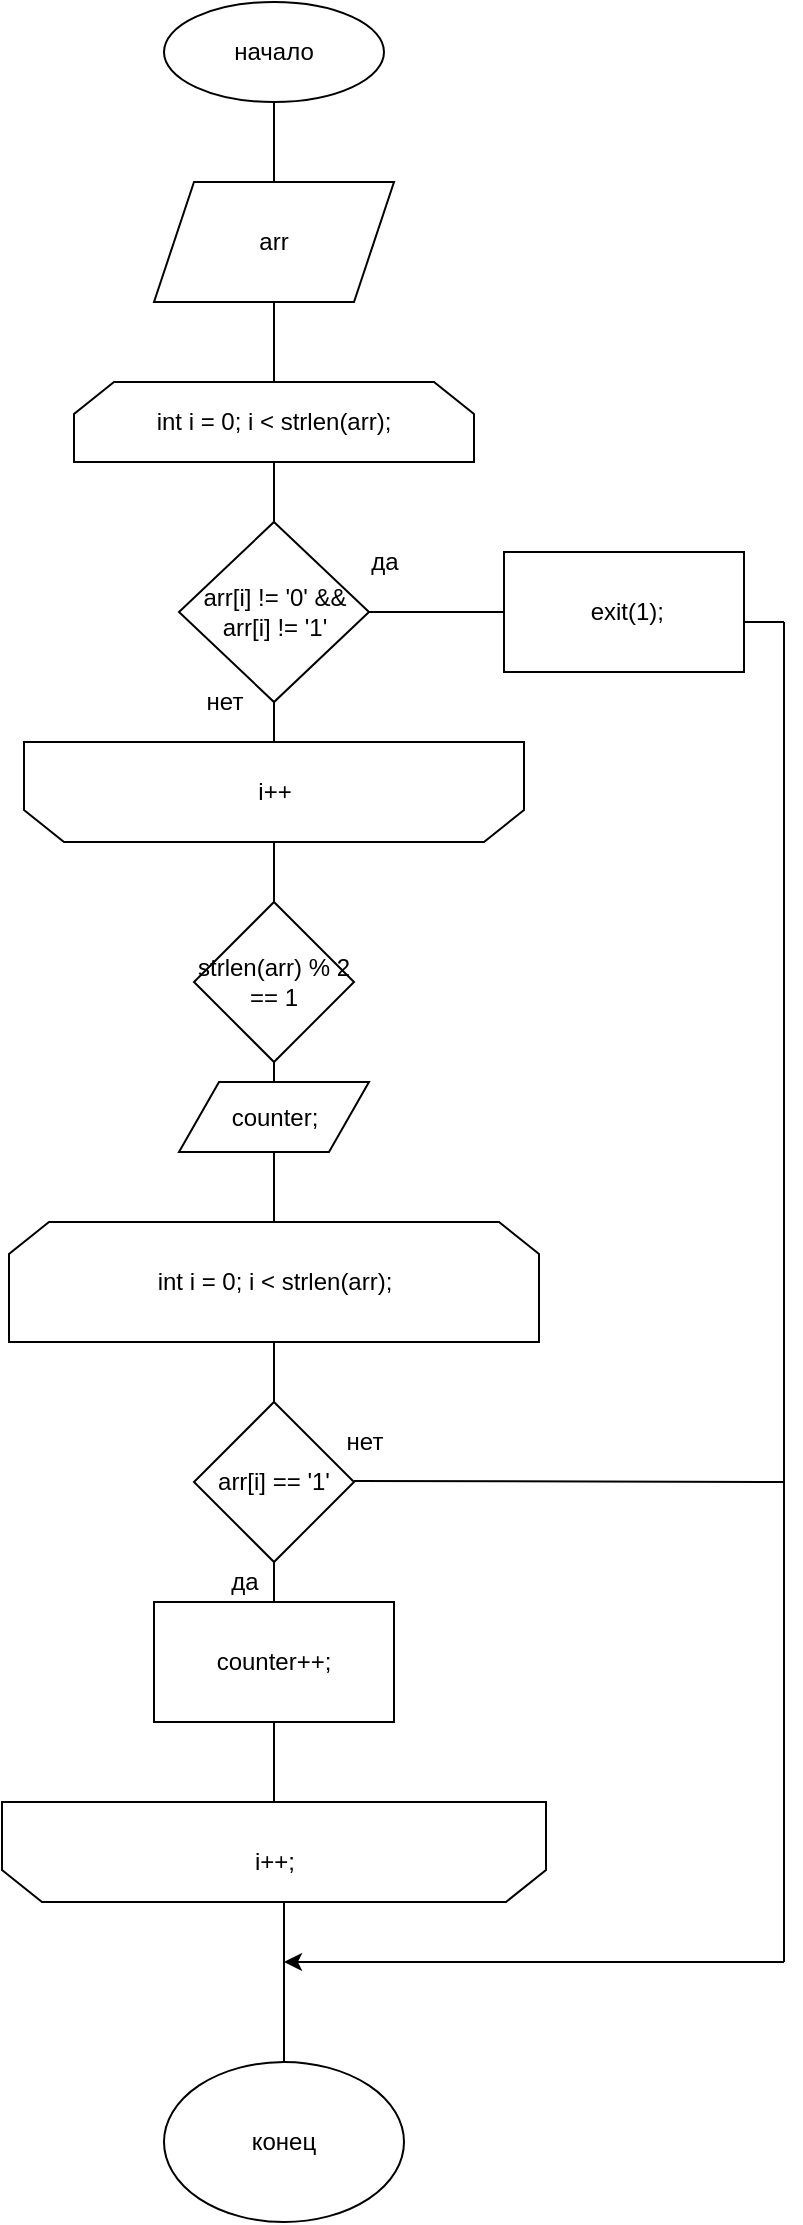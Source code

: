 <mxfile version="13.9.5" type="device"><diagram id="XhHyQaoXLlVTwylI5JYN" name="Страница 1"><mxGraphModel dx="1103" dy="164" grid="1" gridSize="10" guides="1" tooltips="1" connect="1" arrows="1" fold="1" page="1" pageScale="1" pageWidth="827" pageHeight="1169" math="0" shadow="0"><root><mxCell id="0"/><mxCell id="1" parent="0"/><mxCell id="NIpHXV5RP-Gttj2XMiH4-3" value="" style="edgeStyle=orthogonalEdgeStyle;rounded=0;orthogonalLoop=1;jettySize=auto;html=1;endArrow=none;endFill=0;" edge="1" parent="1" source="NIpHXV5RP-Gttj2XMiH4-1" target="NIpHXV5RP-Gttj2XMiH4-2"><mxGeometry relative="1" as="geometry"/></mxCell><mxCell id="NIpHXV5RP-Gttj2XMiH4-1" value="начало" style="ellipse;whiteSpace=wrap;html=1;" vertex="1" parent="1"><mxGeometry x="40" y="10" width="110" height="50" as="geometry"/></mxCell><mxCell id="NIpHXV5RP-Gttj2XMiH4-5" style="edgeStyle=orthogonalEdgeStyle;rounded=0;orthogonalLoop=1;jettySize=auto;html=1;exitX=0.5;exitY=1;exitDx=0;exitDy=0;entryX=0.5;entryY=0;entryDx=0;entryDy=0;endArrow=none;endFill=0;" edge="1" parent="1" source="NIpHXV5RP-Gttj2XMiH4-2" target="NIpHXV5RP-Gttj2XMiH4-4"><mxGeometry relative="1" as="geometry"/></mxCell><mxCell id="NIpHXV5RP-Gttj2XMiH4-2" value="arr" style="shape=parallelogram;perimeter=parallelogramPerimeter;whiteSpace=wrap;html=1;fixedSize=1;" vertex="1" parent="1"><mxGeometry x="35" y="100" width="120" height="60" as="geometry"/></mxCell><mxCell id="NIpHXV5RP-Gttj2XMiH4-7" value="" style="edgeStyle=orthogonalEdgeStyle;rounded=0;orthogonalLoop=1;jettySize=auto;html=1;endArrow=none;endFill=0;" edge="1" parent="1" source="NIpHXV5RP-Gttj2XMiH4-4" target="NIpHXV5RP-Gttj2XMiH4-6"><mxGeometry relative="1" as="geometry"/></mxCell><mxCell id="NIpHXV5RP-Gttj2XMiH4-4" value="int i = 0; i &amp;lt; strlen(arr);" style="shape=loopLimit;whiteSpace=wrap;html=1;" vertex="1" parent="1"><mxGeometry x="-5" y="200" width="200" height="40" as="geometry"/></mxCell><mxCell id="NIpHXV5RP-Gttj2XMiH4-9" value="" style="edgeStyle=orthogonalEdgeStyle;rounded=0;orthogonalLoop=1;jettySize=auto;html=1;endArrow=none;endFill=0;" edge="1" parent="1" source="NIpHXV5RP-Gttj2XMiH4-6" target="NIpHXV5RP-Gttj2XMiH4-8"><mxGeometry relative="1" as="geometry"/></mxCell><mxCell id="NIpHXV5RP-Gttj2XMiH4-15" style="edgeStyle=orthogonalEdgeStyle;rounded=0;orthogonalLoop=1;jettySize=auto;html=1;exitX=0.5;exitY=1;exitDx=0;exitDy=0;endArrow=none;endFill=0;" edge="1" parent="1" source="NIpHXV5RP-Gttj2XMiH4-6" target="NIpHXV5RP-Gttj2XMiH4-14"><mxGeometry relative="1" as="geometry"/></mxCell><mxCell id="NIpHXV5RP-Gttj2XMiH4-6" value="arr[i] != '0' &amp;amp;&amp;amp; arr[i] != '1'" style="rhombus;whiteSpace=wrap;html=1;" vertex="1" parent="1"><mxGeometry x="47.5" y="270" width="95" height="90" as="geometry"/></mxCell><mxCell id="NIpHXV5RP-Gttj2XMiH4-8" value="&amp;nbsp;exit(1);" style="whiteSpace=wrap;html=1;" vertex="1" parent="1"><mxGeometry x="210" y="285" width="120" height="60" as="geometry"/></mxCell><mxCell id="NIpHXV5RP-Gttj2XMiH4-13" value="" style="edgeStyle=orthogonalEdgeStyle;rounded=0;orthogonalLoop=1;jettySize=auto;html=1;endArrow=none;endFill=0;" edge="1" parent="1" source="NIpHXV5RP-Gttj2XMiH4-10" target="NIpHXV5RP-Gttj2XMiH4-12"><mxGeometry relative="1" as="geometry"/></mxCell><mxCell id="NIpHXV5RP-Gttj2XMiH4-10" value="strlen(arr) % 2 == 1" style="rhombus;whiteSpace=wrap;html=1;" vertex="1" parent="1"><mxGeometry x="55" y="460" width="80" height="80" as="geometry"/></mxCell><mxCell id="NIpHXV5RP-Gttj2XMiH4-19" style="edgeStyle=orthogonalEdgeStyle;rounded=0;orthogonalLoop=1;jettySize=auto;html=1;exitX=0.5;exitY=1;exitDx=0;exitDy=0;endArrow=none;endFill=0;" edge="1" parent="1" source="NIpHXV5RP-Gttj2XMiH4-12" target="NIpHXV5RP-Gttj2XMiH4-18"><mxGeometry relative="1" as="geometry"/></mxCell><mxCell id="NIpHXV5RP-Gttj2XMiH4-12" value="counter;" style="shape=parallelogram;perimeter=parallelogramPerimeter;whiteSpace=wrap;html=1;fixedSize=1;" vertex="1" parent="1"><mxGeometry x="47.5" y="550" width="95" height="35" as="geometry"/></mxCell><mxCell id="NIpHXV5RP-Gttj2XMiH4-17" style="edgeStyle=orthogonalEdgeStyle;rounded=0;orthogonalLoop=1;jettySize=auto;html=1;exitX=0.5;exitY=0;exitDx=0;exitDy=0;endArrow=none;endFill=0;" edge="1" parent="1" source="NIpHXV5RP-Gttj2XMiH4-14" target="NIpHXV5RP-Gttj2XMiH4-10"><mxGeometry relative="1" as="geometry"/></mxCell><mxCell id="NIpHXV5RP-Gttj2XMiH4-14" value="" style="shape=loopLimit;whiteSpace=wrap;html=1;rotation=-180;" vertex="1" parent="1"><mxGeometry x="-30" y="380" width="250" height="50" as="geometry"/></mxCell><mxCell id="NIpHXV5RP-Gttj2XMiH4-16" value="i++" style="text;html=1;align=center;verticalAlign=middle;resizable=0;points=[];autosize=1;" vertex="1" parent="1"><mxGeometry x="80" y="395" width="30" height="20" as="geometry"/></mxCell><mxCell id="NIpHXV5RP-Gttj2XMiH4-21" value="" style="edgeStyle=orthogonalEdgeStyle;rounded=0;orthogonalLoop=1;jettySize=auto;html=1;endArrow=none;endFill=0;" edge="1" parent="1" source="NIpHXV5RP-Gttj2XMiH4-18" target="NIpHXV5RP-Gttj2XMiH4-20"><mxGeometry relative="1" as="geometry"/></mxCell><mxCell id="NIpHXV5RP-Gttj2XMiH4-18" value="int i = 0; i &amp;lt; strlen(arr);" style="shape=loopLimit;whiteSpace=wrap;html=1;" vertex="1" parent="1"><mxGeometry x="-37.5" y="620" width="265" height="60" as="geometry"/></mxCell><mxCell id="NIpHXV5RP-Gttj2XMiH4-23" value="" style="edgeStyle=orthogonalEdgeStyle;rounded=0;orthogonalLoop=1;jettySize=auto;html=1;endArrow=none;endFill=0;" edge="1" parent="1" source="NIpHXV5RP-Gttj2XMiH4-20" target="NIpHXV5RP-Gttj2XMiH4-22"><mxGeometry relative="1" as="geometry"/></mxCell><mxCell id="NIpHXV5RP-Gttj2XMiH4-20" value="arr[i] == '1'" style="rhombus;whiteSpace=wrap;html=1;" vertex="1" parent="1"><mxGeometry x="55" y="710" width="80" height="80" as="geometry"/></mxCell><mxCell id="NIpHXV5RP-Gttj2XMiH4-25" style="edgeStyle=orthogonalEdgeStyle;rounded=0;orthogonalLoop=1;jettySize=auto;html=1;exitX=0.5;exitY=1;exitDx=0;exitDy=0;endArrow=none;endFill=0;" edge="1" parent="1" source="NIpHXV5RP-Gttj2XMiH4-22" target="NIpHXV5RP-Gttj2XMiH4-24"><mxGeometry relative="1" as="geometry"/></mxCell><mxCell id="NIpHXV5RP-Gttj2XMiH4-22" value="counter++;&lt;br&gt;" style="whiteSpace=wrap;html=1;" vertex="1" parent="1"><mxGeometry x="35" y="810" width="120" height="60" as="geometry"/></mxCell><mxCell id="NIpHXV5RP-Gttj2XMiH4-24" value="" style="shape=loopLimit;whiteSpace=wrap;html=1;rotation=-180;" vertex="1" parent="1"><mxGeometry x="-41" y="910" width="272" height="50" as="geometry"/></mxCell><mxCell id="NIpHXV5RP-Gttj2XMiH4-28" value="" style="edgeStyle=orthogonalEdgeStyle;rounded=0;orthogonalLoop=1;jettySize=auto;html=1;endArrow=none;endFill=0;" edge="1" parent="1" target="NIpHXV5RP-Gttj2XMiH4-27"><mxGeometry relative="1" as="geometry"><mxPoint x="95" y="960" as="sourcePoint"/><Array as="points"><mxPoint x="100" y="960"/></Array></mxGeometry></mxCell><mxCell id="NIpHXV5RP-Gttj2XMiH4-26" value="i++;" style="text;html=1;align=center;verticalAlign=middle;resizable=0;points=[];autosize=1;" vertex="1" parent="1"><mxGeometry x="75" y="930" width="40" height="20" as="geometry"/></mxCell><mxCell id="NIpHXV5RP-Gttj2XMiH4-27" value="конец" style="ellipse;whiteSpace=wrap;html=1;" vertex="1" parent="1"><mxGeometry x="40" y="1040" width="120" height="80" as="geometry"/></mxCell><mxCell id="NIpHXV5RP-Gttj2XMiH4-31" value="" style="endArrow=none;html=1;endFill=0;" edge="1" parent="1"><mxGeometry width="50" height="50" relative="1" as="geometry"><mxPoint x="135" y="749.5" as="sourcePoint"/><mxPoint x="350" y="750" as="targetPoint"/></mxGeometry></mxCell><mxCell id="NIpHXV5RP-Gttj2XMiH4-32" value="" style="endArrow=classic;html=1;" edge="1" parent="1"><mxGeometry width="50" height="50" relative="1" as="geometry"><mxPoint x="350" y="990" as="sourcePoint"/><mxPoint x="100" y="990" as="targetPoint"/></mxGeometry></mxCell><mxCell id="NIpHXV5RP-Gttj2XMiH4-33" value="" style="endArrow=none;html=1;endFill=0;" edge="1" parent="1"><mxGeometry width="50" height="50" relative="1" as="geometry"><mxPoint x="350" y="990" as="sourcePoint"/><mxPoint x="350" y="750" as="targetPoint"/></mxGeometry></mxCell><mxCell id="NIpHXV5RP-Gttj2XMiH4-34" value="да" style="text;html=1;align=center;verticalAlign=middle;resizable=0;points=[];autosize=1;" vertex="1" parent="1"><mxGeometry x="65" y="790" width="30" height="20" as="geometry"/></mxCell><mxCell id="NIpHXV5RP-Gttj2XMiH4-35" value="нет" style="text;html=1;align=center;verticalAlign=middle;resizable=0;points=[];autosize=1;" vertex="1" parent="1"><mxGeometry x="125" y="720" width="30" height="20" as="geometry"/></mxCell><mxCell id="NIpHXV5RP-Gttj2XMiH4-36" value="да" style="text;html=1;align=center;verticalAlign=middle;resizable=0;points=[];autosize=1;" vertex="1" parent="1"><mxGeometry x="135" y="280" width="30" height="20" as="geometry"/></mxCell><mxCell id="NIpHXV5RP-Gttj2XMiH4-37" value="нет" style="text;html=1;align=center;verticalAlign=middle;resizable=0;points=[];autosize=1;" vertex="1" parent="1"><mxGeometry x="55" y="350" width="30" height="20" as="geometry"/></mxCell><mxCell id="NIpHXV5RP-Gttj2XMiH4-39" value="" style="endArrow=none;html=1;" edge="1" parent="1"><mxGeometry width="50" height="50" relative="1" as="geometry"><mxPoint x="350" y="750" as="sourcePoint"/><mxPoint x="350" y="320" as="targetPoint"/></mxGeometry></mxCell><mxCell id="NIpHXV5RP-Gttj2XMiH4-40" value="" style="endArrow=none;html=1;" edge="1" parent="1"><mxGeometry width="50" height="50" relative="1" as="geometry"><mxPoint x="350" y="320" as="sourcePoint"/><mxPoint x="330" y="320" as="targetPoint"/></mxGeometry></mxCell></root></mxGraphModel></diagram></mxfile>